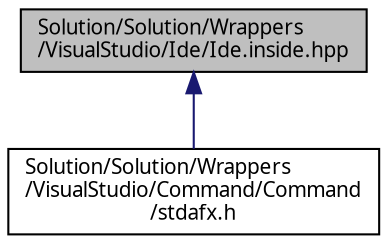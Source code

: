 digraph "Solution/Solution/Wrappers/VisualStudio/Ide/Ide.inside.hpp"
{
 // INTERACTIVE_SVG=YES
  edge [fontname="Verdana",fontsize="10",labelfontname="Verdana",labelfontsize="10"];
  node [fontname="Verdana",fontsize="10",shape=record];
  Node1 [label="Solution/Solution/Wrappers\l/VisualStudio/Ide/Ide.inside.hpp",height=0.2,width=0.4,color="black", fillcolor="grey75", style="filled", fontcolor="black"];
  Node1 -> Node2 [dir="back",color="midnightblue",fontsize="10",style="solid",fontname="Verdana"];
  Node2 [label="Solution/Solution/Wrappers\l/VisualStudio/Command/Command\l/stdafx.h",height=0.2,width=0.4,color="black", fillcolor="white", style="filled",URL="$_wrappers_2_visual_studio_2_command_2_command_2stdafx_8h_source.html"];
}
